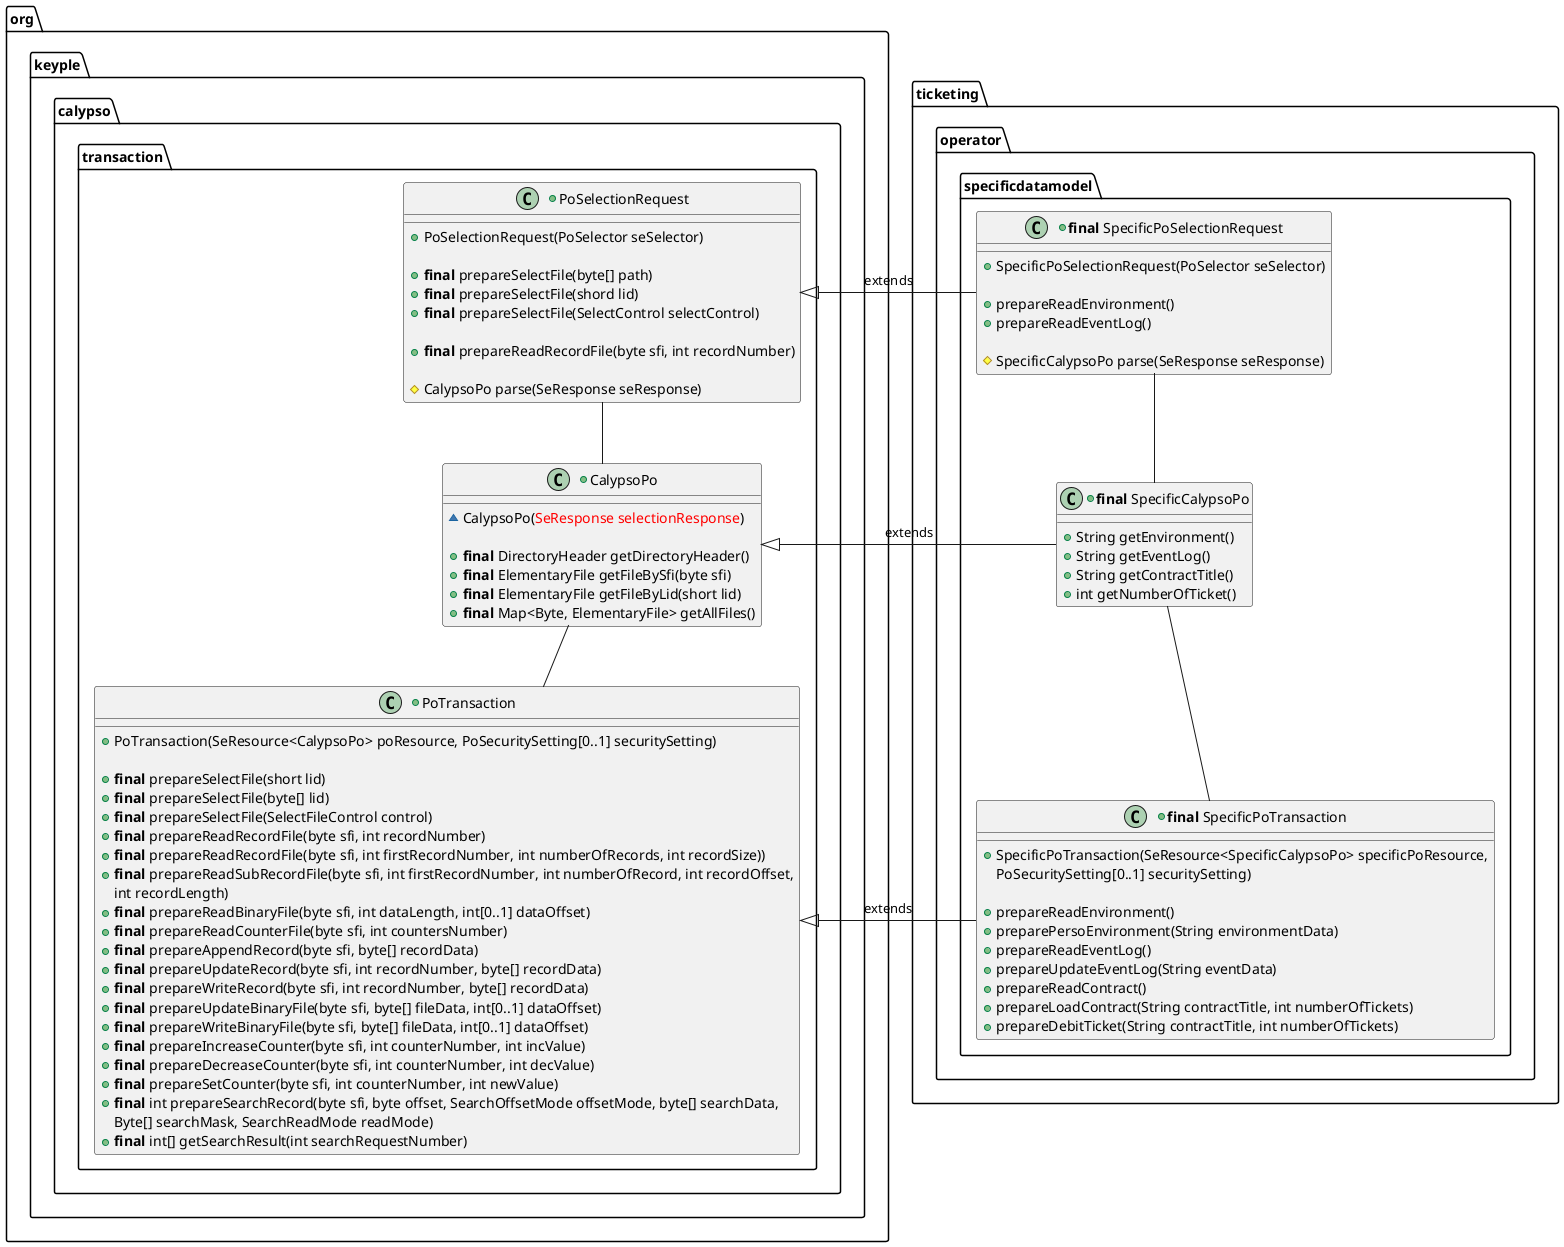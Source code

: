 '---------------------------------------------------------------------------------
' Copyright (c) 2018 Calypso Networks Association https://www.calypsonet-asso.org/
'
' See the NOTICE file(s) distributed with this work for additional
' information regarding copyright ownership.
'
' This program and the accompanying materials are made available under the
' terms of the Eclipse Public License 2.0 which is available at
' http://www.eclipse.org/legal/epl-2.0
'
' SPDX-License-Identifier: EPL-2.0 4
'---------------------------------------------------------------------------------

@startuml
package org.keyple.calypso.transaction #FFFFFF {

+class PoSelectionRequest {
  +PoSelectionRequest(PoSelector seSelector)

  +<b>final</b> prepareSelectFile(byte[] path)
  +<b>final</b> prepareSelectFile(shord lid)
  +<b>final</b> prepareSelectFile(SelectControl selectControl)

  +<b>final</b> prepareReadRecordFile(byte sfi, int recordNumber)

  #CalypsoPo parse(SeResponse seResponse)
}

+class CalypsoPo {
  ~CalypsoPo(<color:red>SeResponse selectionResponse</color>)

  +<b>final</b> DirectoryHeader getDirectoryHeader()
  +<b>final</b> ElementaryFile getFileBySfi(byte sfi)
  +<b>final</b> ElementaryFile getFileByLid(short lid)
  +<b>final</b> Map<Byte, ElementaryFile> getAllFiles()
}

+class PoTransaction {
  +PoTransaction(SeResource<CalypsoPo> poResource, PoSecuritySetting[0..1] securitySetting)

  +<b>final</b> prepareSelectFile(short lid)
  +<b>final</b> prepareSelectFile(byte[] lid)
  +<b>final</b> prepareSelectFile(SelectFileControl control)
  'lecture d'un record hors session (Le à 00h)
  +<b>final</b> prepareReadRecordFile(byte sfi, int recordNumber)
  'exception si recordSize erronée
  +<b>final</b> prepareReadRecordFile(byte sfi, int firstRecordNumber, int numberOfRecords, int recordSize))
  +<b>final</b> prepareReadSubRecordFile(byte sfi, int firstRecordNumber, int numberOfRecord, int recordOffset,
    int recordLength)
  +<b>final</b> prepareReadBinaryFile(byte sfi, int dataLength, int[0..1] dataOffset)
  'compteur simulé : exception si countersNumber<>1 et si countersNumber <> 1
  +<b>final</b> prepareReadCounterFile(byte sfi, int countersNumber)
  +<b>final</b> prepareAppendRecord(byte sfi, byte[] recordData)
  +<b>final</b> prepareUpdateRecord(byte sfi, int recordNumber, byte[] recordData)
  +<b>final</b> prepareWriteRecord(byte sfi, int recordNumber, byte[] recordData)
  +<b>final</b> prepareUpdateBinaryFile(byte sfi, byte[] fileData, int[0..1] dataOffset)
  +<b>final</b> prepareWriteBinaryFile(byte sfi, byte[] fileData, int[0..1] dataOffset)
  +<b>final</b> prepareIncreaseCounter(byte sfi, int counterNumber, int incValue)
  +<b>final</b> prepareDecreaseCounter(byte sfi, int counterNumber, int decValue)
  +<b>final</b> prepareSetCounter(byte sfi, int counterNumber, int newValue)
  +<b>final</b> int prepareSearchRecord(byte sfi, byte offset, SearchOffsetMode offsetMode, byte[] searchData,
    Byte[] searchMask, SearchReadMode readMode)
  +<b>final</b> int[] getSearchResult(int searchRequestNumber)
}

PoSelectionRequest -down- CalypsoPo
CalypsoPo -down- PoTransaction
}

package ticketing.operator.specificdatamodel #FFFFFF {

+class "<b>final</b> SpecificPoSelectionRequest" as SpecificPoSelectionRequest {
  +SpecificPoSelectionRequest(PoSelector seSelector)

  +prepareReadEnvironment()
  +prepareReadEventLog()

  #SpecificCalypsoPo parse(SeResponse seResponse)
}

+class "<b>final</b> SpecificCalypsoPo" as SpecificCalypsoPo {
  +String getEnvironment()
  +String getEventLog()
  +String getContractTitle()
  +int getNumberOfTicket()
}

+class "<b>final</b> SpecificPoTransaction" as SpecificPoTransaction {
  +SpecificPoTransaction(SeResource<SpecificCalypsoPo> specificPoResource,
    PoSecuritySetting[0..1] securitySetting)

  +prepareReadEnvironment()
  +preparePersoEnvironment(String environmentData)
  +prepareReadEventLog()
  +prepareUpdateEventLog(String eventData)
  +prepareReadContract()
  +prepareLoadContract(String contractTitle, int numberOfTickets)
  +prepareDebitTicket(String contractTitle, int numberOfTickets)
}

SpecificPoSelectionRequest -down- SpecificCalypsoPo
SpecificCalypsoPo -down- SpecificPoTransaction
}

PoSelectionRequest <|-right- SpecificPoSelectionRequest : extends
CalypsoPo <|-right- SpecificCalypsoPo : extends
PoTransaction <|-right- SpecificPoTransaction : extends
@enduml

